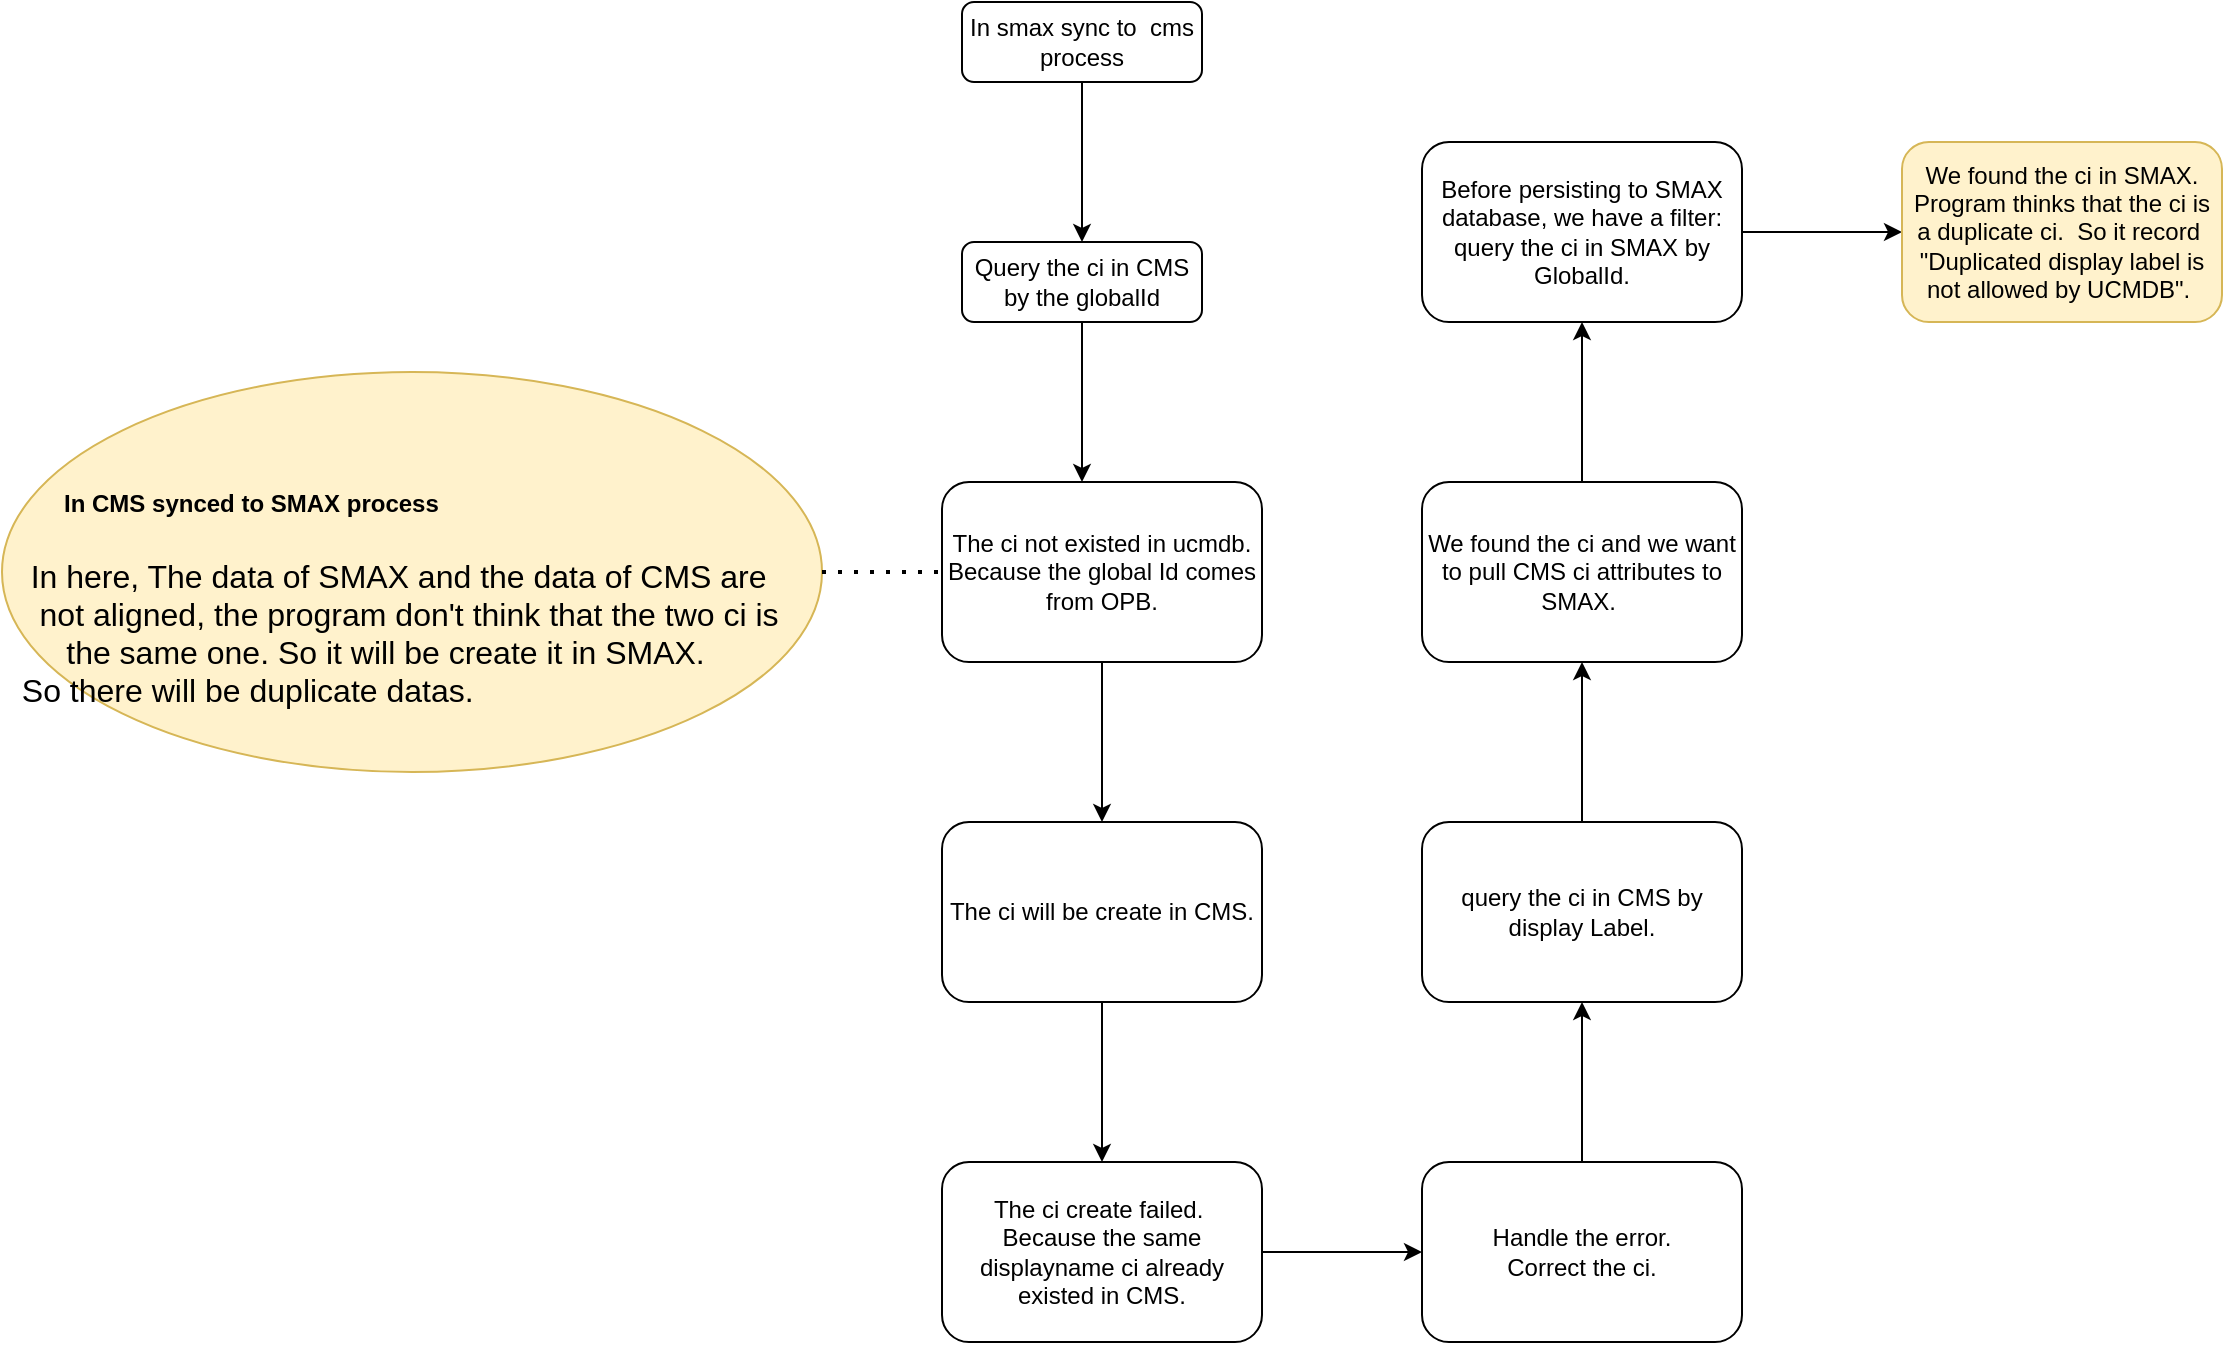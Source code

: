 <mxfile version="16.6.5" type="github">
  <diagram id="C5RBs43oDa-KdzZeNtuy" name="Page-1">
    <mxGraphModel dx="2310" dy="919" grid="1" gridSize="10" guides="1" tooltips="1" connect="1" arrows="1" fold="1" page="1" pageScale="1" pageWidth="827" pageHeight="1169" math="0" shadow="0">
      <root>
        <mxCell id="WIyWlLk6GJQsqaUBKTNV-0" />
        <mxCell id="WIyWlLk6GJQsqaUBKTNV-1" parent="WIyWlLk6GJQsqaUBKTNV-0" />
        <mxCell id="tAreWkUOVzhjppDl2nYF-1" value="" style="edgeStyle=orthogonalEdgeStyle;rounded=0;orthogonalLoop=1;jettySize=auto;html=1;" edge="1" parent="WIyWlLk6GJQsqaUBKTNV-1" source="WIyWlLk6GJQsqaUBKTNV-3" target="tAreWkUOVzhjppDl2nYF-0">
          <mxGeometry relative="1" as="geometry" />
        </mxCell>
        <mxCell id="WIyWlLk6GJQsqaUBKTNV-3" value="In smax sync to&amp;nbsp; cms process" style="rounded=1;whiteSpace=wrap;html=1;fontSize=12;glass=0;strokeWidth=1;shadow=0;" parent="WIyWlLk6GJQsqaUBKTNV-1" vertex="1">
          <mxGeometry x="160" y="80" width="120" height="40" as="geometry" />
        </mxCell>
        <mxCell id="tAreWkUOVzhjppDl2nYF-3" value="" style="edgeStyle=orthogonalEdgeStyle;rounded=0;orthogonalLoop=1;jettySize=auto;html=1;" edge="1" parent="WIyWlLk6GJQsqaUBKTNV-1" source="tAreWkUOVzhjppDl2nYF-0" target="tAreWkUOVzhjppDl2nYF-2">
          <mxGeometry relative="1" as="geometry">
            <Array as="points">
              <mxPoint x="220" y="290" />
              <mxPoint x="220" y="290" />
            </Array>
          </mxGeometry>
        </mxCell>
        <mxCell id="tAreWkUOVzhjppDl2nYF-0" value="Query the ci in CMS by the globalId" style="rounded=1;whiteSpace=wrap;html=1;fontSize=12;glass=0;strokeWidth=1;shadow=0;" vertex="1" parent="WIyWlLk6GJQsqaUBKTNV-1">
          <mxGeometry x="160" y="200" width="120" height="40" as="geometry" />
        </mxCell>
        <mxCell id="tAreWkUOVzhjppDl2nYF-5" value="" style="edgeStyle=orthogonalEdgeStyle;rounded=0;orthogonalLoop=1;jettySize=auto;html=1;" edge="1" parent="WIyWlLk6GJQsqaUBKTNV-1" source="tAreWkUOVzhjppDl2nYF-2" target="tAreWkUOVzhjppDl2nYF-4">
          <mxGeometry relative="1" as="geometry" />
        </mxCell>
        <mxCell id="tAreWkUOVzhjppDl2nYF-2" value="The ci not existed in ucmdb. Because the global Id comes from OPB." style="rounded=1;whiteSpace=wrap;html=1;fontSize=12;glass=0;strokeWidth=1;shadow=0;" vertex="1" parent="WIyWlLk6GJQsqaUBKTNV-1">
          <mxGeometry x="150" y="320" width="160" height="90" as="geometry" />
        </mxCell>
        <mxCell id="tAreWkUOVzhjppDl2nYF-7" value="" style="edgeStyle=orthogonalEdgeStyle;rounded=0;orthogonalLoop=1;jettySize=auto;html=1;" edge="1" parent="WIyWlLk6GJQsqaUBKTNV-1" source="tAreWkUOVzhjppDl2nYF-4" target="tAreWkUOVzhjppDl2nYF-6">
          <mxGeometry relative="1" as="geometry" />
        </mxCell>
        <mxCell id="tAreWkUOVzhjppDl2nYF-4" value="The ci will be create in CMS." style="rounded=1;whiteSpace=wrap;html=1;fontSize=12;glass=0;strokeWidth=1;shadow=0;" vertex="1" parent="WIyWlLk6GJQsqaUBKTNV-1">
          <mxGeometry x="150" y="490" width="160" height="90" as="geometry" />
        </mxCell>
        <mxCell id="tAreWkUOVzhjppDl2nYF-9" value="" style="edgeStyle=orthogonalEdgeStyle;rounded=0;orthogonalLoop=1;jettySize=auto;html=1;" edge="1" parent="WIyWlLk6GJQsqaUBKTNV-1" source="tAreWkUOVzhjppDl2nYF-6" target="tAreWkUOVzhjppDl2nYF-8">
          <mxGeometry relative="1" as="geometry" />
        </mxCell>
        <mxCell id="tAreWkUOVzhjppDl2nYF-6" value="The ci create failed.&amp;nbsp;&lt;br&gt;Because the same displayname ci already existed in CMS." style="rounded=1;whiteSpace=wrap;html=1;fontSize=12;glass=0;strokeWidth=1;shadow=0;" vertex="1" parent="WIyWlLk6GJQsqaUBKTNV-1">
          <mxGeometry x="150" y="660" width="160" height="90" as="geometry" />
        </mxCell>
        <mxCell id="tAreWkUOVzhjppDl2nYF-11" value="" style="edgeStyle=orthogonalEdgeStyle;rounded=0;orthogonalLoop=1;jettySize=auto;html=1;" edge="1" parent="WIyWlLk6GJQsqaUBKTNV-1" source="tAreWkUOVzhjppDl2nYF-8" target="tAreWkUOVzhjppDl2nYF-10">
          <mxGeometry relative="1" as="geometry" />
        </mxCell>
        <mxCell id="tAreWkUOVzhjppDl2nYF-8" value="Handle the error.&lt;br&gt;Correct the ci." style="rounded=1;whiteSpace=wrap;html=1;fontSize=12;glass=0;strokeWidth=1;shadow=0;" vertex="1" parent="WIyWlLk6GJQsqaUBKTNV-1">
          <mxGeometry x="390" y="660" width="160" height="90" as="geometry" />
        </mxCell>
        <mxCell id="tAreWkUOVzhjppDl2nYF-13" value="" style="edgeStyle=orthogonalEdgeStyle;rounded=0;orthogonalLoop=1;jettySize=auto;html=1;" edge="1" parent="WIyWlLk6GJQsqaUBKTNV-1" source="tAreWkUOVzhjppDl2nYF-10" target="tAreWkUOVzhjppDl2nYF-12">
          <mxGeometry relative="1" as="geometry" />
        </mxCell>
        <mxCell id="tAreWkUOVzhjppDl2nYF-10" value="query the ci in CMS by display Label." style="rounded=1;whiteSpace=wrap;html=1;fontSize=12;glass=0;strokeWidth=1;shadow=0;" vertex="1" parent="WIyWlLk6GJQsqaUBKTNV-1">
          <mxGeometry x="390" y="490" width="160" height="90" as="geometry" />
        </mxCell>
        <mxCell id="tAreWkUOVzhjppDl2nYF-15" value="" style="edgeStyle=orthogonalEdgeStyle;rounded=0;orthogonalLoop=1;jettySize=auto;html=1;" edge="1" parent="WIyWlLk6GJQsqaUBKTNV-1" source="tAreWkUOVzhjppDl2nYF-12" target="tAreWkUOVzhjppDl2nYF-14">
          <mxGeometry relative="1" as="geometry" />
        </mxCell>
        <mxCell id="tAreWkUOVzhjppDl2nYF-12" value="We found the ci and we want to pull CMS ci attributes to SMAX.&amp;nbsp;" style="rounded=1;whiteSpace=wrap;html=1;fontSize=12;glass=0;strokeWidth=1;shadow=0;" vertex="1" parent="WIyWlLk6GJQsqaUBKTNV-1">
          <mxGeometry x="390" y="320" width="160" height="90" as="geometry" />
        </mxCell>
        <mxCell id="tAreWkUOVzhjppDl2nYF-17" value="" style="edgeStyle=orthogonalEdgeStyle;rounded=0;orthogonalLoop=1;jettySize=auto;html=1;" edge="1" parent="WIyWlLk6GJQsqaUBKTNV-1" source="tAreWkUOVzhjppDl2nYF-14" target="tAreWkUOVzhjppDl2nYF-16">
          <mxGeometry relative="1" as="geometry" />
        </mxCell>
        <mxCell id="tAreWkUOVzhjppDl2nYF-14" value="Before persisting to SMAX database, we have a filter:&lt;br&gt;query the ci in SMAX by GlobalId." style="rounded=1;whiteSpace=wrap;html=1;fontSize=12;glass=0;strokeWidth=1;shadow=0;" vertex="1" parent="WIyWlLk6GJQsqaUBKTNV-1">
          <mxGeometry x="390" y="150" width="160" height="90" as="geometry" />
        </mxCell>
        <mxCell id="tAreWkUOVzhjppDl2nYF-16" value="We found the ci in SMAX.&lt;br&gt;Program thinks that the ci is a duplicate ci.&amp;nbsp; So it record&amp;nbsp;&lt;br&gt;&quot;Duplicated display label is not allowed by UCMDB&quot;.&amp;nbsp;" style="rounded=1;whiteSpace=wrap;html=1;fontSize=12;glass=0;strokeWidth=1;shadow=0;fillColor=#fff2cc;strokeColor=#d6b656;" vertex="1" parent="WIyWlLk6GJQsqaUBKTNV-1">
          <mxGeometry x="630" y="150" width="160" height="90" as="geometry" />
        </mxCell>
        <mxCell id="tAreWkUOVzhjppDl2nYF-18" value="&lt;h1&gt;&lt;br&gt;&lt;/h1&gt;" style="text;html=1;strokeColor=none;fillColor=none;spacing=5;spacingTop=-20;whiteSpace=wrap;overflow=hidden;rounded=0;" vertex="1" parent="WIyWlLk6GJQsqaUBKTNV-1">
          <mxGeometry x="-80" y="430" width="190" height="120" as="geometry" />
        </mxCell>
        <mxCell id="tAreWkUOVzhjppDl2nYF-19" value="&lt;h1 style=&quot;text-align: left&quot;&gt;&lt;font style=&quot;font-size: 12px&quot;&gt;&amp;nbsp; &amp;nbsp; &amp;nbsp; &amp;nbsp;&lt;span&gt;	&lt;/span&gt;&lt;span&gt;	&lt;/span&gt;&lt;span&gt;	&lt;/span&gt;&lt;span&gt;	&lt;/span&gt;&amp;nbsp;In CMS synced to SMAX process&amp;nbsp;&lt;/font&gt;&lt;/h1&gt;&lt;div style=&quot;text-align: left&quot;&gt;&lt;font size=&quot;3&quot;&gt;&amp;nbsp; &amp;nbsp;In here, The data of SMAX and the data of CMS are&amp;nbsp; &amp;nbsp; &amp;nbsp; &amp;nbsp; &amp;nbsp; not aligned,&amp;nbsp;&lt;/font&gt;&lt;span style=&quot;font-size: medium&quot;&gt;the program don&#39;t think that the two ci is&amp;nbsp; &amp;nbsp; &amp;nbsp; &amp;nbsp; &amp;nbsp; &amp;nbsp;the same one. So it will be create it in SMAX.&lt;/span&gt;&lt;/div&gt;&lt;div style=&quot;text-align: left&quot;&gt;&lt;font size=&quot;3&quot;&gt;&lt;span style=&quot;white-space: pre&quot;&gt;	&lt;/span&gt;&lt;span style=&quot;white-space: pre&quot;&gt;	&lt;/span&gt;So there will be duplicate datas.&lt;/font&gt;&lt;br&gt;&lt;/div&gt;" style="ellipse;whiteSpace=wrap;html=1;fillColor=#fff2cc;strokeColor=#d6b656;" vertex="1" parent="WIyWlLk6GJQsqaUBKTNV-1">
          <mxGeometry x="-320" y="265" width="410" height="200" as="geometry" />
        </mxCell>
        <mxCell id="tAreWkUOVzhjppDl2nYF-22" value="" style="endArrow=none;dashed=1;html=1;dashPattern=1 3;strokeWidth=2;rounded=0;fontSize=12;entryX=0;entryY=0.5;entryDx=0;entryDy=0;exitX=1;exitY=0.5;exitDx=0;exitDy=0;" edge="1" parent="WIyWlLk6GJQsqaUBKTNV-1" source="tAreWkUOVzhjppDl2nYF-19" target="tAreWkUOVzhjppDl2nYF-2">
          <mxGeometry width="50" height="50" relative="1" as="geometry">
            <mxPoint x="90" y="410" as="sourcePoint" />
            <mxPoint x="140" y="360" as="targetPoint" />
          </mxGeometry>
        </mxCell>
      </root>
    </mxGraphModel>
  </diagram>
</mxfile>
